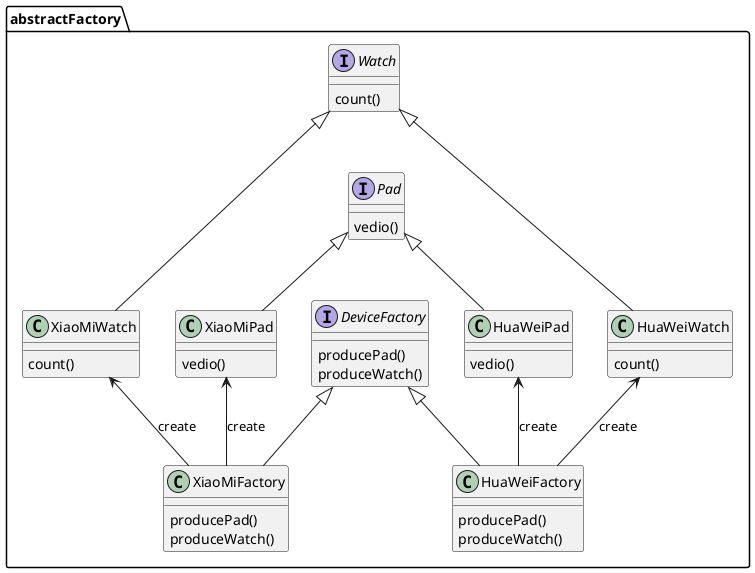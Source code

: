 @startuml
package abstractFactory{
interface DeviceFactory{
producePad()
produceWatch()
}
interface Pad{
vedio()
}
interface Watch{
count()
}

class XiaoMiFactory{
producePad()
produceWatch()
}
class HuaWeiFactory{
producePad()
produceWatch()
}
class XiaoMiPad{
vedio()
}
class XiaoMiWatch{
 count()
 }
class HuaWeiPad{
vedio()
}
class HuaWeiWatch{
count()
}


DeviceFactory <|-- XiaoMiFactory
DeviceFactory <|-- HuaWeiFactory

Pad <|-- XiaoMiPad
Pad <|-- HuaWeiPad

Watch <|--- XiaoMiWatch
Watch <|--- HuaWeiWatch

HuaWeiPad <-- HuaWeiFactory:create
HuaWeiWatch <-- HuaWeiFactory:create

XiaoMiPad <-- XiaoMiFactory:create
XiaoMiWatch<-- XiaoMiFactory:create
}
@enduml